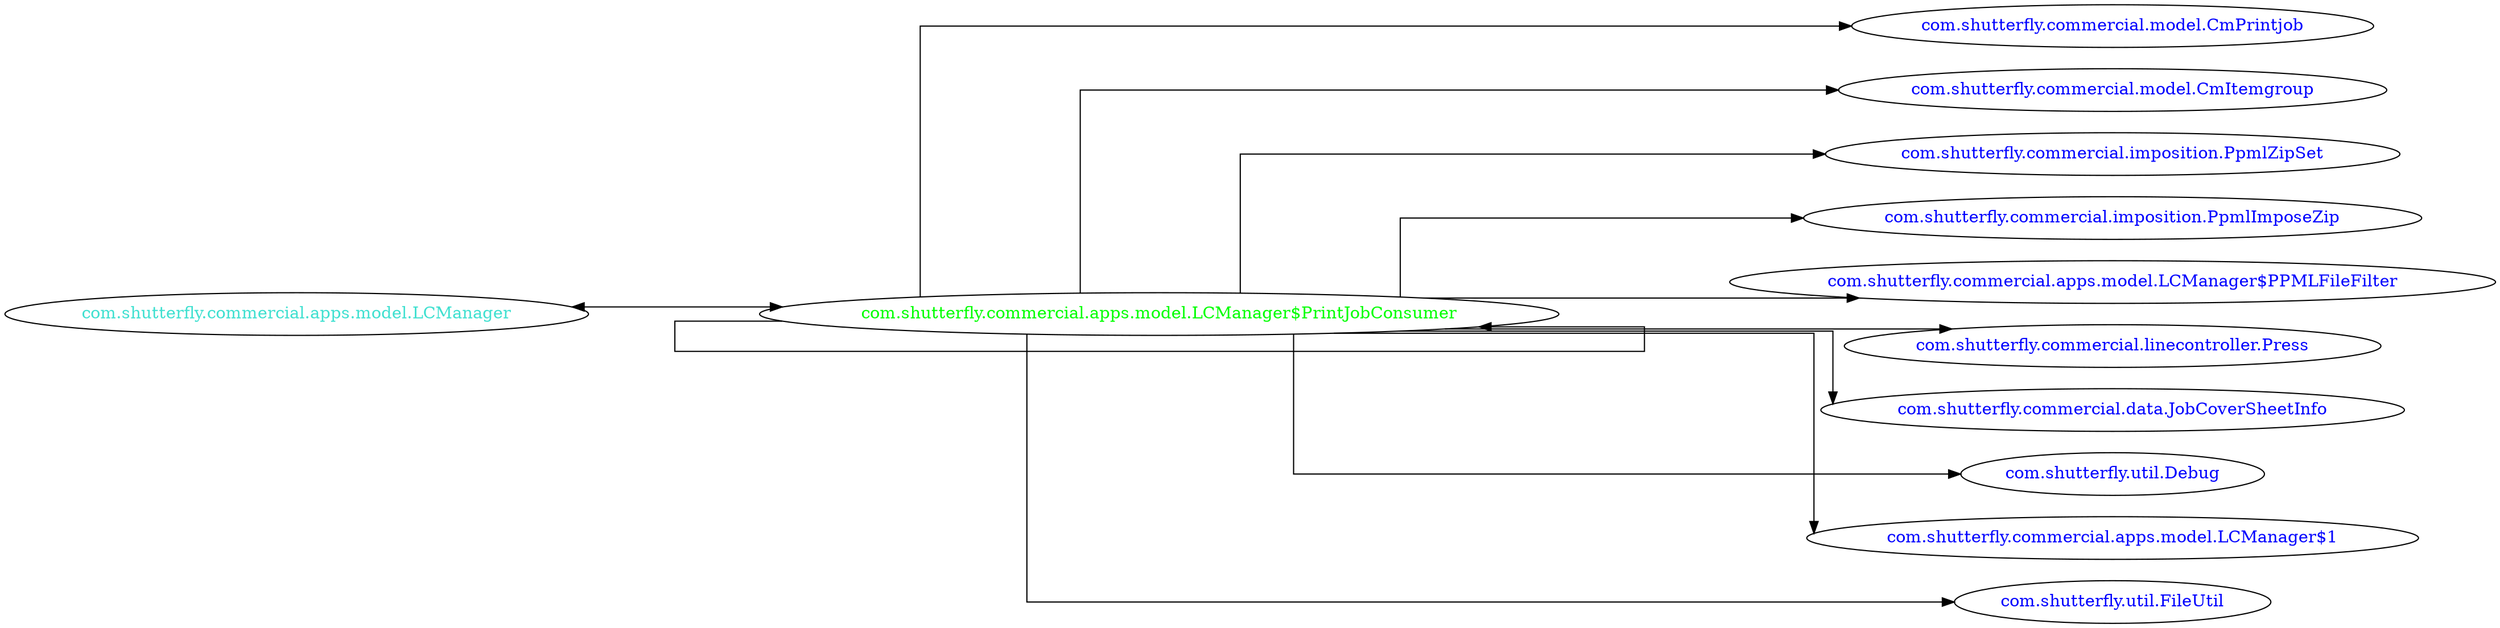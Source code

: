 digraph dependencyGraph {
 concentrate=true;
 ranksep="2.0";
 rankdir="LR"; 
 splines="ortho";
"com.shutterfly.commercial.apps.model.LCManager$PrintJobConsumer" [fontcolor="red"];
"com.shutterfly.commercial.model.CmPrintjob" [ fontcolor="blue" ];
"com.shutterfly.commercial.apps.model.LCManager$PrintJobConsumer"->"com.shutterfly.commercial.model.CmPrintjob";
"com.shutterfly.commercial.model.CmItemgroup" [ fontcolor="blue" ];
"com.shutterfly.commercial.apps.model.LCManager$PrintJobConsumer"->"com.shutterfly.commercial.model.CmItemgroup";
"com.shutterfly.commercial.imposition.PpmlZipSet" [ fontcolor="blue" ];
"com.shutterfly.commercial.apps.model.LCManager$PrintJobConsumer"->"com.shutterfly.commercial.imposition.PpmlZipSet";
"com.shutterfly.commercial.imposition.PpmlImposeZip" [ fontcolor="blue" ];
"com.shutterfly.commercial.apps.model.LCManager$PrintJobConsumer"->"com.shutterfly.commercial.imposition.PpmlImposeZip";
"com.shutterfly.commercial.apps.model.LCManager$PPMLFileFilter" [ fontcolor="blue" ];
"com.shutterfly.commercial.apps.model.LCManager$PrintJobConsumer"->"com.shutterfly.commercial.apps.model.LCManager$PPMLFileFilter";
"com.shutterfly.commercial.linecontroller.Press" [ fontcolor="blue" ];
"com.shutterfly.commercial.apps.model.LCManager$PrintJobConsumer"->"com.shutterfly.commercial.linecontroller.Press";
"com.shutterfly.commercial.data.JobCoverSheetInfo" [ fontcolor="blue" ];
"com.shutterfly.commercial.apps.model.LCManager$PrintJobConsumer"->"com.shutterfly.commercial.data.JobCoverSheetInfo";
"com.shutterfly.util.Debug" [ fontcolor="blue" ];
"com.shutterfly.commercial.apps.model.LCManager$PrintJobConsumer"->"com.shutterfly.util.Debug";
"com.shutterfly.commercial.apps.model.LCManager$1" [ fontcolor="blue" ];
"com.shutterfly.commercial.apps.model.LCManager$PrintJobConsumer"->"com.shutterfly.commercial.apps.model.LCManager$1";
"com.shutterfly.util.FileUtil" [ fontcolor="blue" ];
"com.shutterfly.commercial.apps.model.LCManager$PrintJobConsumer"->"com.shutterfly.util.FileUtil";
"com.shutterfly.commercial.apps.model.LCManager$PrintJobConsumer" [ fontcolor="green" ];
"com.shutterfly.commercial.apps.model.LCManager$PrintJobConsumer"->"com.shutterfly.commercial.apps.model.LCManager$PrintJobConsumer";
"com.shutterfly.commercial.apps.model.LCManager" [ fontcolor="turquoise" ];
"com.shutterfly.commercial.apps.model.LCManager"->"com.shutterfly.commercial.apps.model.LCManager$PrintJobConsumer" [dir=both];
}